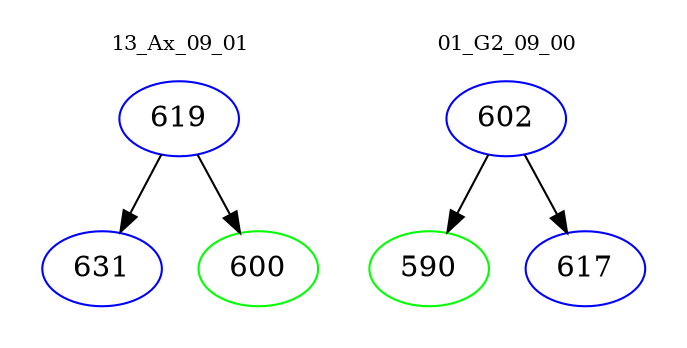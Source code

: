 digraph{
subgraph cluster_0 {
color = white
label = "13_Ax_09_01";
fontsize=10;
T0_619 [label="619", color="blue"]
T0_619 -> T0_631 [color="black"]
T0_631 [label="631", color="blue"]
T0_619 -> T0_600 [color="black"]
T0_600 [label="600", color="green"]
}
subgraph cluster_1 {
color = white
label = "01_G2_09_00";
fontsize=10;
T1_602 [label="602", color="blue"]
T1_602 -> T1_590 [color="black"]
T1_590 [label="590", color="green"]
T1_602 -> T1_617 [color="black"]
T1_617 [label="617", color="blue"]
}
}
